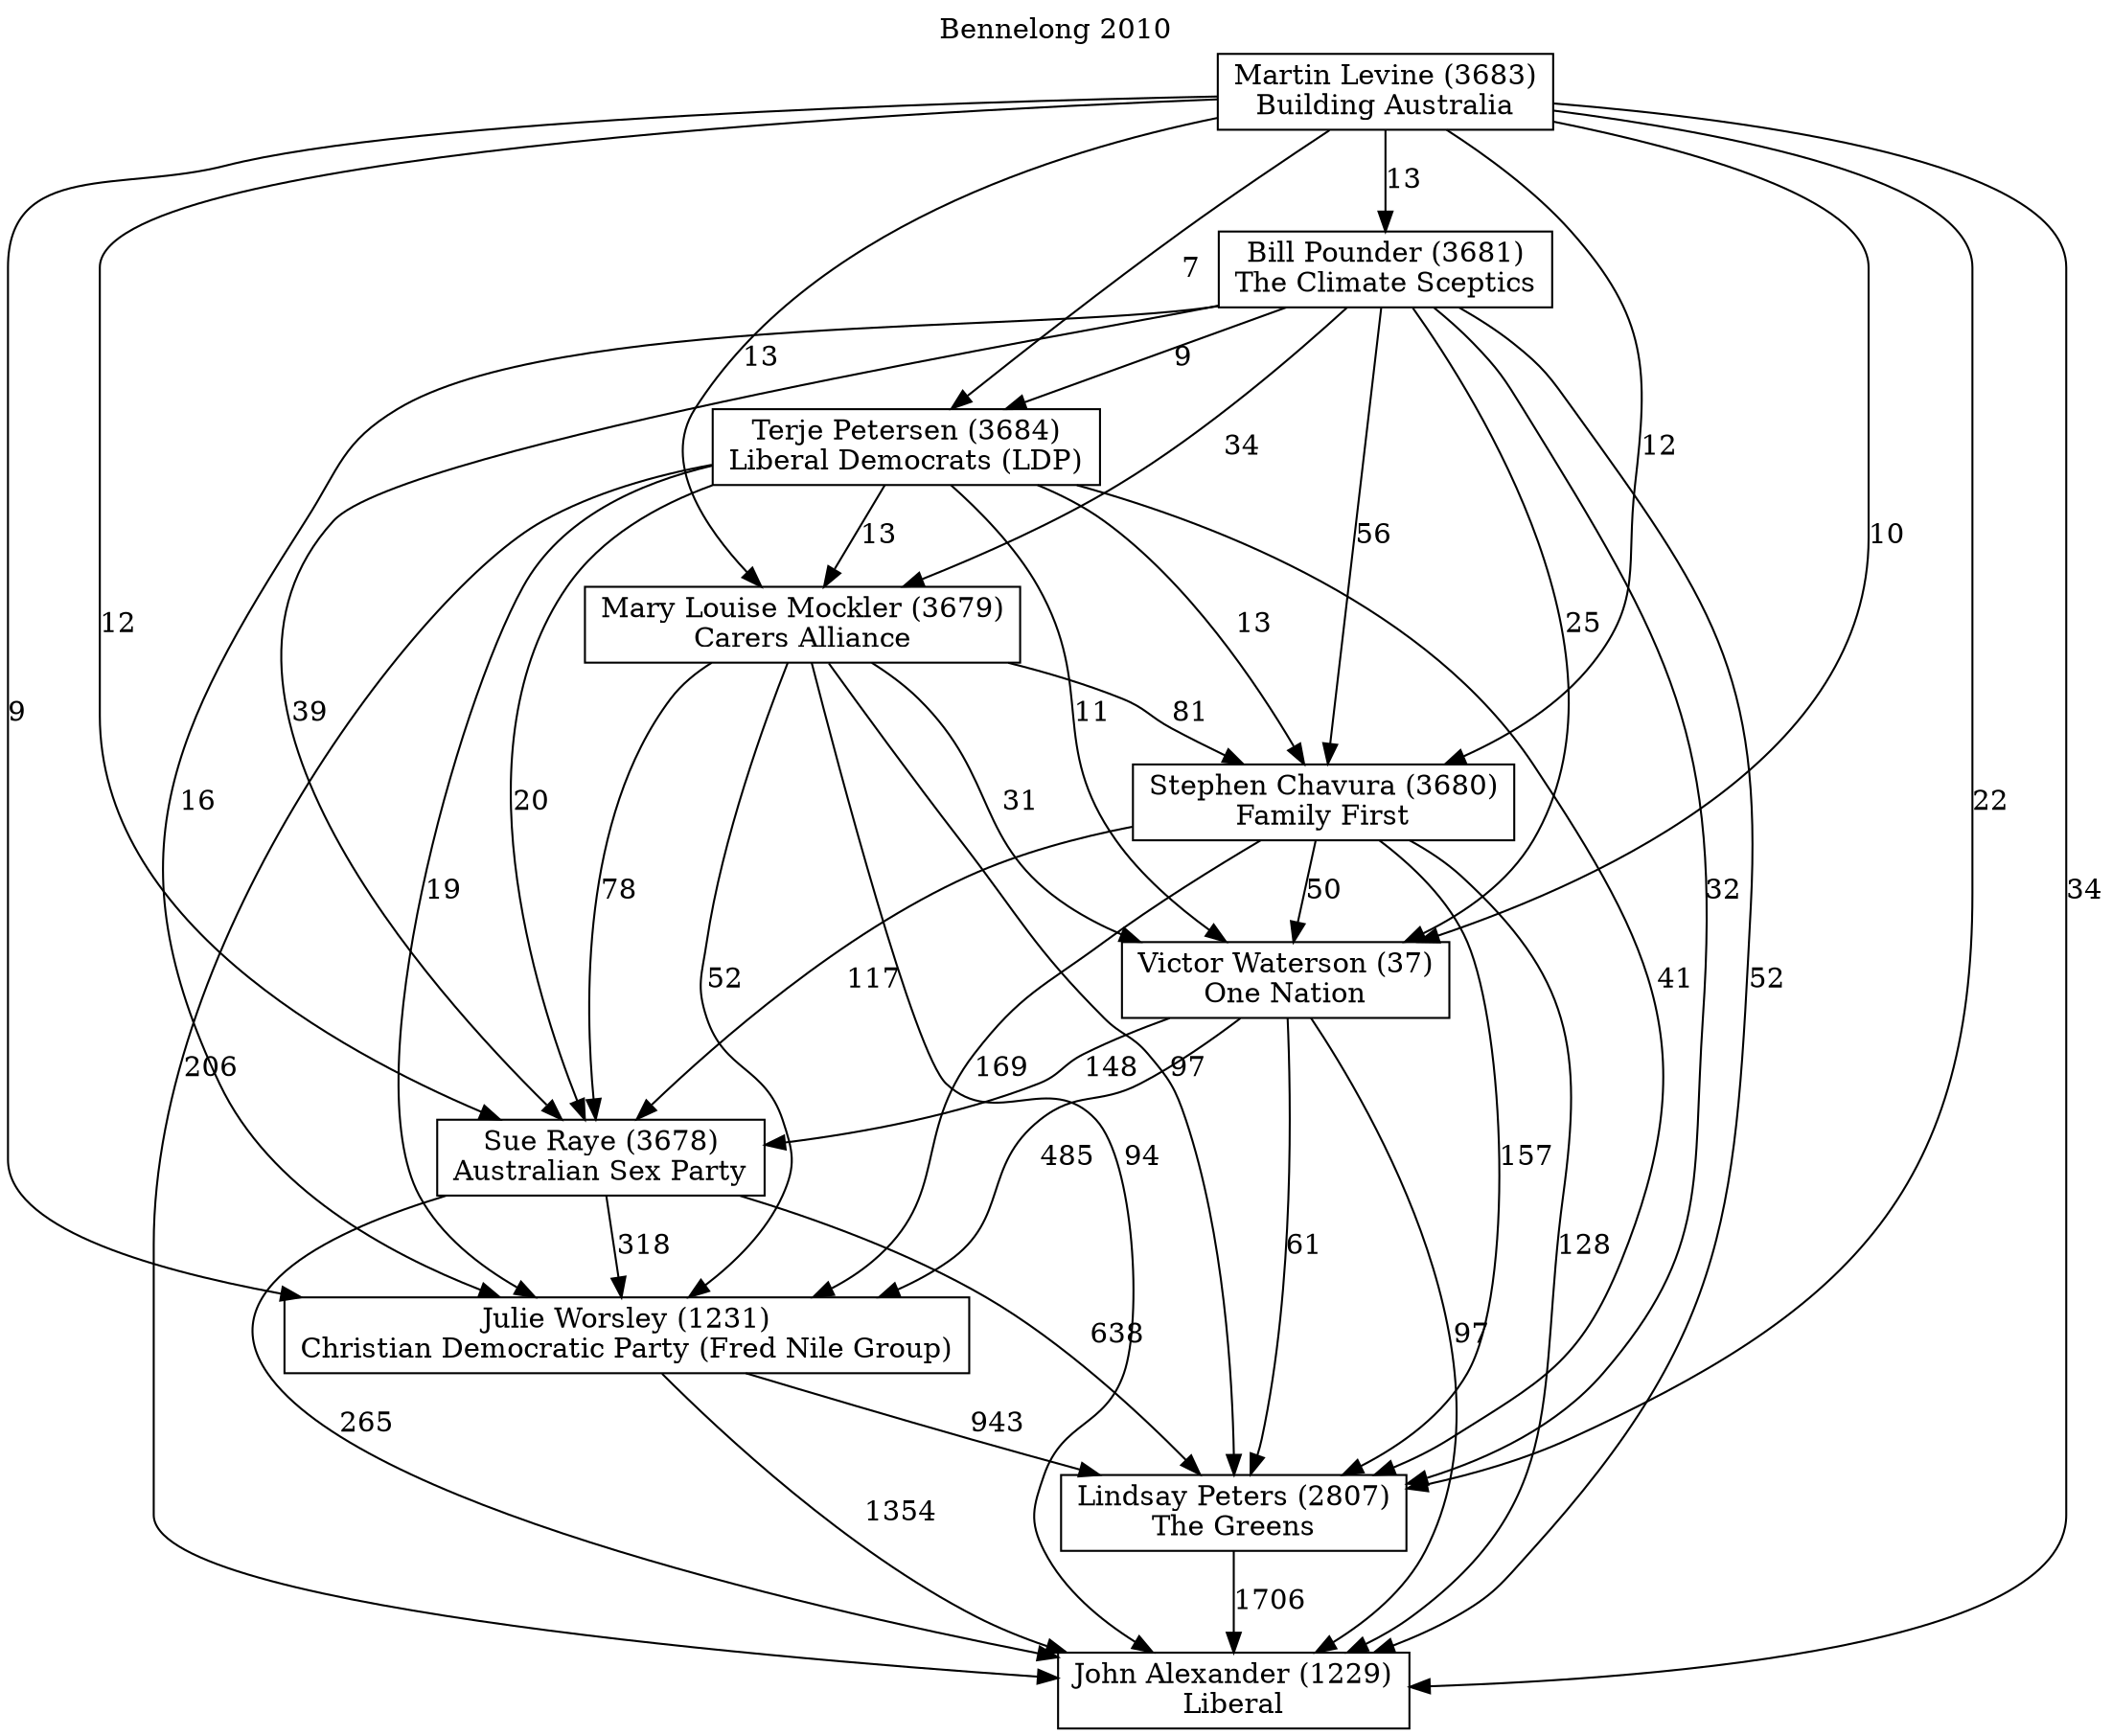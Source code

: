 // House preference flow
digraph "John Alexander (1229)_Bennelong_2010" {
	graph [label="Bennelong 2010" labelloc=t mclimit=2]
	node [shape=box]
	"John Alexander (1229)" [label="John Alexander (1229)
Liberal"]
	"Lindsay Peters (2807)" [label="Lindsay Peters (2807)
The Greens"]
	"Julie Worsley (1231)" [label="Julie Worsley (1231)
Christian Democratic Party (Fred Nile Group)"]
	"Sue Raye (3678)" [label="Sue Raye (3678)
Australian Sex Party"]
	"Victor Waterson (37)" [label="Victor Waterson (37)
One Nation"]
	"Stephen Chavura (3680)" [label="Stephen Chavura (3680)
Family First"]
	"Mary Louise Mockler (3679)" [label="Mary Louise Mockler (3679)
Carers Alliance"]
	"Terje Petersen (3684)" [label="Terje Petersen (3684)
Liberal Democrats (LDP)"]
	"Bill Pounder (3681)" [label="Bill Pounder (3681)
The Climate Sceptics"]
	"Martin Levine (3683)" [label="Martin Levine (3683)
Building Australia"]
	"Lindsay Peters (2807)" -> "John Alexander (1229)" [label=1706]
	"Julie Worsley (1231)" -> "Lindsay Peters (2807)" [label=943]
	"Sue Raye (3678)" -> "Julie Worsley (1231)" [label=318]
	"Victor Waterson (37)" -> "Sue Raye (3678)" [label=148]
	"Stephen Chavura (3680)" -> "Victor Waterson (37)" [label=50]
	"Mary Louise Mockler (3679)" -> "Stephen Chavura (3680)" [label=81]
	"Terje Petersen (3684)" -> "Mary Louise Mockler (3679)" [label=13]
	"Bill Pounder (3681)" -> "Terje Petersen (3684)" [label=9]
	"Martin Levine (3683)" -> "Bill Pounder (3681)" [label=13]
	"Julie Worsley (1231)" -> "John Alexander (1229)" [label=1354]
	"Sue Raye (3678)" -> "John Alexander (1229)" [label=265]
	"Victor Waterson (37)" -> "John Alexander (1229)" [label=97]
	"Stephen Chavura (3680)" -> "John Alexander (1229)" [label=128]
	"Mary Louise Mockler (3679)" -> "John Alexander (1229)" [label=94]
	"Terje Petersen (3684)" -> "John Alexander (1229)" [label=206]
	"Bill Pounder (3681)" -> "John Alexander (1229)" [label=52]
	"Martin Levine (3683)" -> "John Alexander (1229)" [label=34]
	"Martin Levine (3683)" -> "Terje Petersen (3684)" [label=7]
	"Bill Pounder (3681)" -> "Mary Louise Mockler (3679)" [label=34]
	"Martin Levine (3683)" -> "Mary Louise Mockler (3679)" [label=13]
	"Terje Petersen (3684)" -> "Stephen Chavura (3680)" [label=13]
	"Bill Pounder (3681)" -> "Stephen Chavura (3680)" [label=56]
	"Martin Levine (3683)" -> "Stephen Chavura (3680)" [label=12]
	"Mary Louise Mockler (3679)" -> "Victor Waterson (37)" [label=31]
	"Terje Petersen (3684)" -> "Victor Waterson (37)" [label=11]
	"Bill Pounder (3681)" -> "Victor Waterson (37)" [label=25]
	"Martin Levine (3683)" -> "Victor Waterson (37)" [label=10]
	"Stephen Chavura (3680)" -> "Sue Raye (3678)" [label=117]
	"Mary Louise Mockler (3679)" -> "Sue Raye (3678)" [label=78]
	"Terje Petersen (3684)" -> "Sue Raye (3678)" [label=20]
	"Bill Pounder (3681)" -> "Sue Raye (3678)" [label=39]
	"Martin Levine (3683)" -> "Sue Raye (3678)" [label=12]
	"Victor Waterson (37)" -> "Julie Worsley (1231)" [label=485]
	"Stephen Chavura (3680)" -> "Julie Worsley (1231)" [label=169]
	"Mary Louise Mockler (3679)" -> "Julie Worsley (1231)" [label=52]
	"Terje Petersen (3684)" -> "Julie Worsley (1231)" [label=19]
	"Bill Pounder (3681)" -> "Julie Worsley (1231)" [label=16]
	"Martin Levine (3683)" -> "Julie Worsley (1231)" [label=9]
	"Sue Raye (3678)" -> "Lindsay Peters (2807)" [label=638]
	"Victor Waterson (37)" -> "Lindsay Peters (2807)" [label=61]
	"Stephen Chavura (3680)" -> "Lindsay Peters (2807)" [label=157]
	"Mary Louise Mockler (3679)" -> "Lindsay Peters (2807)" [label=97]
	"Terje Petersen (3684)" -> "Lindsay Peters (2807)" [label=41]
	"Bill Pounder (3681)" -> "Lindsay Peters (2807)" [label=32]
	"Martin Levine (3683)" -> "Lindsay Peters (2807)" [label=22]
}
